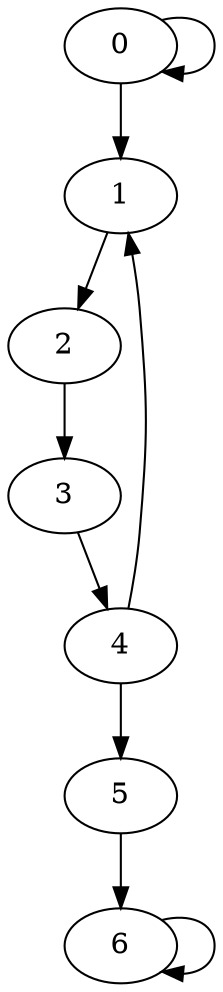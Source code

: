 /* e.g. try this formula: ( ( Xa & F(z&XF(z&XFz)) ) & XX((q|(pUz))UGb) ) */
digraph G {
  0 [props="{a,c}"];
  1 [props="{p}"];
  2 [props="{z}"];
  3 [props="{q}"];
  4 [props="{p}"];
  5 [props="{z}"];
  6 [props="{b}"];
  0 -> 0, 1;
  1 -> 2 -> 3 -> 4;
  4 -> 1, 5;
  5 -> 6;
  6 -> 6;
}
